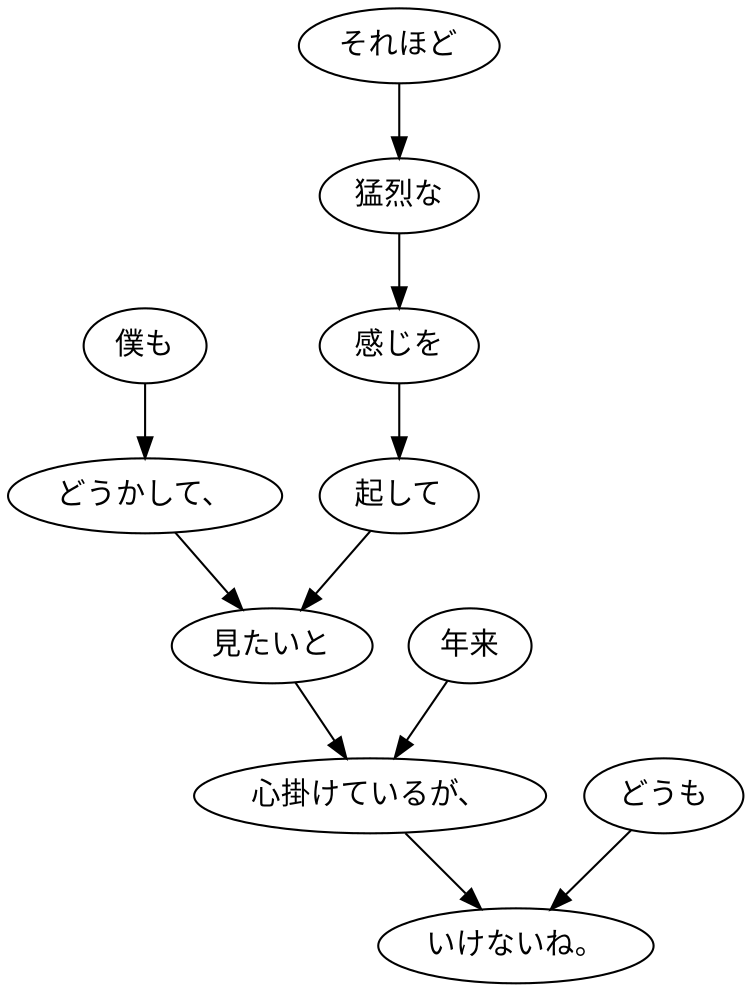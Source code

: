 digraph graph7934 {
	node0 [label="僕も"];
	node1 [label="どうかして、"];
	node2 [label="それほど"];
	node3 [label="猛烈な"];
	node4 [label="感じを"];
	node5 [label="起して"];
	node6 [label="見たいと"];
	node7 [label="年来"];
	node8 [label="心掛けているが、"];
	node9 [label="どうも"];
	node10 [label="いけないね。"];
	node0 -> node1;
	node1 -> node6;
	node2 -> node3;
	node3 -> node4;
	node4 -> node5;
	node5 -> node6;
	node6 -> node8;
	node7 -> node8;
	node8 -> node10;
	node9 -> node10;
}
